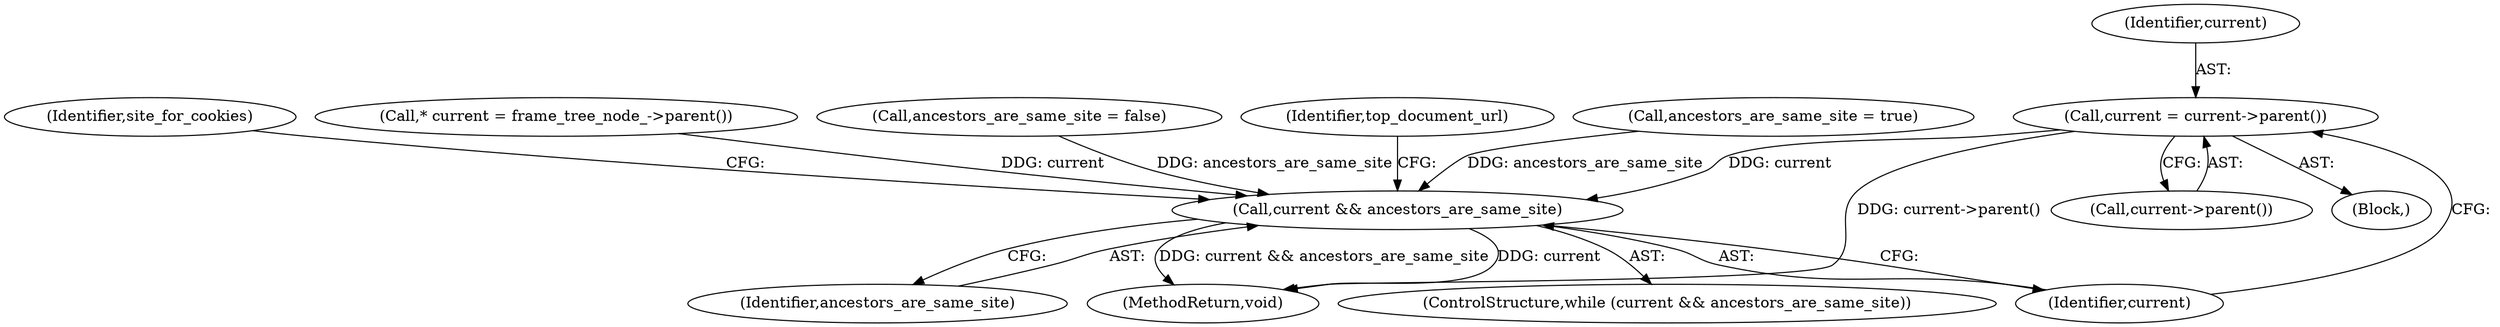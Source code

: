 digraph "0_Chrome_07fbae50670ea44e35e1d554db1bbece7fe3711f@pointer" {
"1000288" [label="(Call,current = current->parent())"];
"1000274" [label="(Call,current && ancestors_are_same_site)"];
"1000293" [label="(Identifier,site_for_cookies)"];
"1000274" [label="(Call,current && ancestors_are_same_site)"];
"1000276" [label="(Identifier,ancestors_are_same_site)"];
"1000275" [label="(Identifier,current)"];
"1000266" [label="(Call,* current = frame_tree_node_->parent())"];
"1000375" [label="(MethodReturn,void)"];
"1000285" [label="(Call,ancestors_are_same_site = false)"];
"1000289" [label="(Identifier,current)"];
"1000273" [label="(ControlStructure,while (current && ancestors_are_same_site))"];
"1000281" [label="(Identifier,top_document_url)"];
"1000270" [label="(Call,ancestors_are_same_site = true)"];
"1000290" [label="(Call,current->parent())"];
"1000288" [label="(Call,current = current->parent())"];
"1000277" [label="(Block,)"];
"1000288" -> "1000277"  [label="AST: "];
"1000288" -> "1000290"  [label="CFG: "];
"1000289" -> "1000288"  [label="AST: "];
"1000290" -> "1000288"  [label="AST: "];
"1000275" -> "1000288"  [label="CFG: "];
"1000288" -> "1000375"  [label="DDG: current->parent()"];
"1000288" -> "1000274"  [label="DDG: current"];
"1000274" -> "1000273"  [label="AST: "];
"1000274" -> "1000275"  [label="CFG: "];
"1000274" -> "1000276"  [label="CFG: "];
"1000275" -> "1000274"  [label="AST: "];
"1000276" -> "1000274"  [label="AST: "];
"1000281" -> "1000274"  [label="CFG: "];
"1000293" -> "1000274"  [label="CFG: "];
"1000274" -> "1000375"  [label="DDG: current"];
"1000274" -> "1000375"  [label="DDG: current && ancestors_are_same_site"];
"1000266" -> "1000274"  [label="DDG: current"];
"1000285" -> "1000274"  [label="DDG: ancestors_are_same_site"];
"1000270" -> "1000274"  [label="DDG: ancestors_are_same_site"];
}
